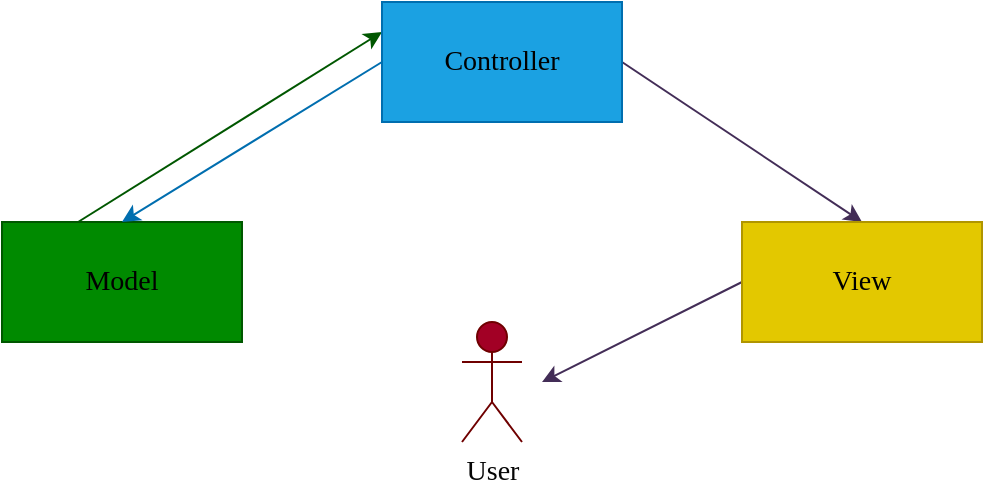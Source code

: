 <mxfile>
    <diagram id="9c96fumeFQr69CLF4Qk8" name="Page-1">
        <mxGraphModel dx="705" dy="507" grid="1" gridSize="10" guides="1" tooltips="1" connect="1" arrows="1" fold="1" page="1" pageScale="1" pageWidth="850" pageHeight="1100" background="#ffffff" math="0" shadow="0">
            <root>
                <mxCell id="0"/>
                <mxCell id="1" parent="0"/>
                <mxCell id="6" style="edgeStyle=none;html=1;entryX=0;entryY=0.25;entryDx=0;entryDy=0;fontFamily=Times New Roman;fontSize=14;exitX=0.317;exitY=0;exitDx=0;exitDy=0;exitPerimeter=0;fillColor=#008a00;strokeColor=#005700;" edge="1" parent="1" source="2" target="3">
                    <mxGeometry relative="1" as="geometry"/>
                </mxCell>
                <mxCell id="2" value="&lt;font style=&quot;font-size: 14px;&quot; face=&quot;Times New Roman&quot;&gt;Model&lt;/font&gt;" style="rounded=0;whiteSpace=wrap;html=1;fillColor=#008a00;fontColor=#000000;strokeColor=#005700;" vertex="1" parent="1">
                    <mxGeometry x="110" y="370" width="120" height="60" as="geometry"/>
                </mxCell>
                <mxCell id="5" style="edgeStyle=none;html=1;entryX=0.5;entryY=0;entryDx=0;entryDy=0;fontFamily=Times New Roman;fontSize=14;exitX=0;exitY=0.5;exitDx=0;exitDy=0;fillColor=#1ba1e2;strokeColor=#006EAF;" edge="1" parent="1" source="3" target="2">
                    <mxGeometry relative="1" as="geometry"/>
                </mxCell>
                <mxCell id="7" style="edgeStyle=none;html=1;entryX=0.5;entryY=0;entryDx=0;entryDy=0;fontFamily=Times New Roman;fontSize=14;exitX=1;exitY=0.5;exitDx=0;exitDy=0;fillColor=#76608a;strokeColor=#432D57;" edge="1" parent="1" source="3" target="4">
                    <mxGeometry relative="1" as="geometry"/>
                </mxCell>
                <mxCell id="3" value="&lt;font style=&quot;font-size: 14px;&quot; face=&quot;Times New Roman&quot;&gt;Controller&lt;/font&gt;" style="rounded=0;whiteSpace=wrap;html=1;fillColor=#1ba1e2;fontColor=#000000;strokeColor=#006EAF;" vertex="1" parent="1">
                    <mxGeometry x="300" y="260" width="120" height="60" as="geometry"/>
                </mxCell>
                <mxCell id="11" style="edgeStyle=none;html=1;fontFamily=Times New Roman;fontSize=14;exitX=0;exitY=0.5;exitDx=0;exitDy=0;fillColor=#76608a;strokeColor=#432D57;" edge="1" parent="1" source="4">
                    <mxGeometry relative="1" as="geometry">
                        <mxPoint x="380" y="450" as="targetPoint"/>
                    </mxGeometry>
                </mxCell>
                <mxCell id="4" value="&lt;font face=&quot;Times New Roman&quot; style=&quot;font-size: 14px;&quot;&gt;View&lt;/font&gt;" style="rounded=0;whiteSpace=wrap;html=1;fillColor=#e3c800;fontColor=#000000;strokeColor=#B09500;" vertex="1" parent="1">
                    <mxGeometry x="480" y="370" width="120" height="60" as="geometry"/>
                </mxCell>
                <mxCell id="8" value="User" style="shape=umlActor;verticalLabelPosition=bottom;verticalAlign=top;html=1;outlineConnect=0;fontFamily=Times New Roman;fontSize=14;fillColor=#a20025;fontColor=#050505;strokeColor=#6F0000;" vertex="1" parent="1">
                    <mxGeometry x="340" y="420" width="30" height="60" as="geometry"/>
                </mxCell>
            </root>
        </mxGraphModel>
    </diagram>
</mxfile>